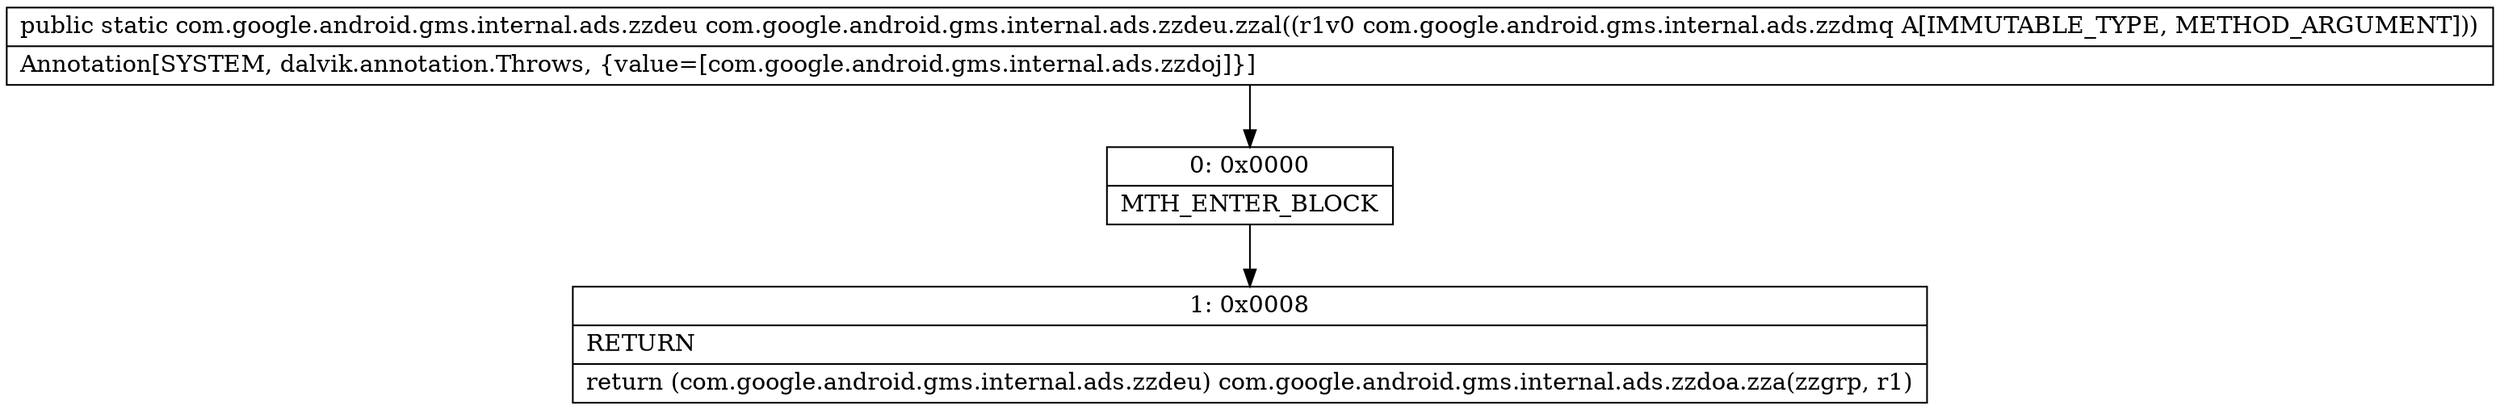 digraph "CFG forcom.google.android.gms.internal.ads.zzdeu.zzal(Lcom\/google\/android\/gms\/internal\/ads\/zzdmq;)Lcom\/google\/android\/gms\/internal\/ads\/zzdeu;" {
Node_0 [shape=record,label="{0\:\ 0x0000|MTH_ENTER_BLOCK\l}"];
Node_1 [shape=record,label="{1\:\ 0x0008|RETURN\l|return (com.google.android.gms.internal.ads.zzdeu) com.google.android.gms.internal.ads.zzdoa.zza(zzgrp, r1)\l}"];
MethodNode[shape=record,label="{public static com.google.android.gms.internal.ads.zzdeu com.google.android.gms.internal.ads.zzdeu.zzal((r1v0 com.google.android.gms.internal.ads.zzdmq A[IMMUTABLE_TYPE, METHOD_ARGUMENT]))  | Annotation[SYSTEM, dalvik.annotation.Throws, \{value=[com.google.android.gms.internal.ads.zzdoj]\}]\l}"];
MethodNode -> Node_0;
Node_0 -> Node_1;
}

